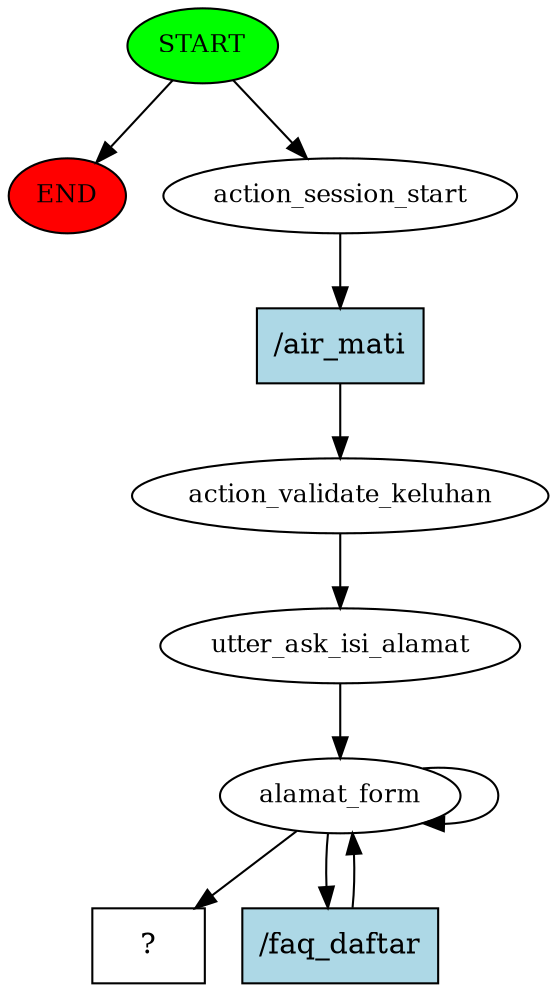 digraph  {
0 [class="start active", fillcolor=green, fontsize=12, label=START, style=filled];
"-1" [class=end, fillcolor=red, fontsize=12, label=END, style=filled];
1 [class=active, fontsize=12, label=action_session_start];
2 [class=active, fontsize=12, label=action_validate_keluhan];
3 [class=active, fontsize=12, label=utter_ask_isi_alamat];
4 [class=active, fontsize=12, label=alamat_form];
10 [class="intent dashed active", label="  ?  ", shape=rect];
11 [class="intent active", fillcolor=lightblue, label="/air_mati", shape=rect, style=filled];
12 [class="intent active", fillcolor=lightblue, label="/faq_daftar", shape=rect, style=filled];
0 -> "-1"  [class="", key=NONE, label=""];
0 -> 1  [class=active, key=NONE, label=""];
1 -> 11  [class=active, key=0];
2 -> 3  [class=active, key=NONE, label=""];
3 -> 4  [class=active, key=NONE, label=""];
4 -> 4  [class=active, key=NONE, label=""];
4 -> 10  [class=active, key=NONE, label=""];
4 -> 12  [class=active, key=0];
11 -> 2  [class=active, key=0];
12 -> 4  [class=active, key=0];
}
